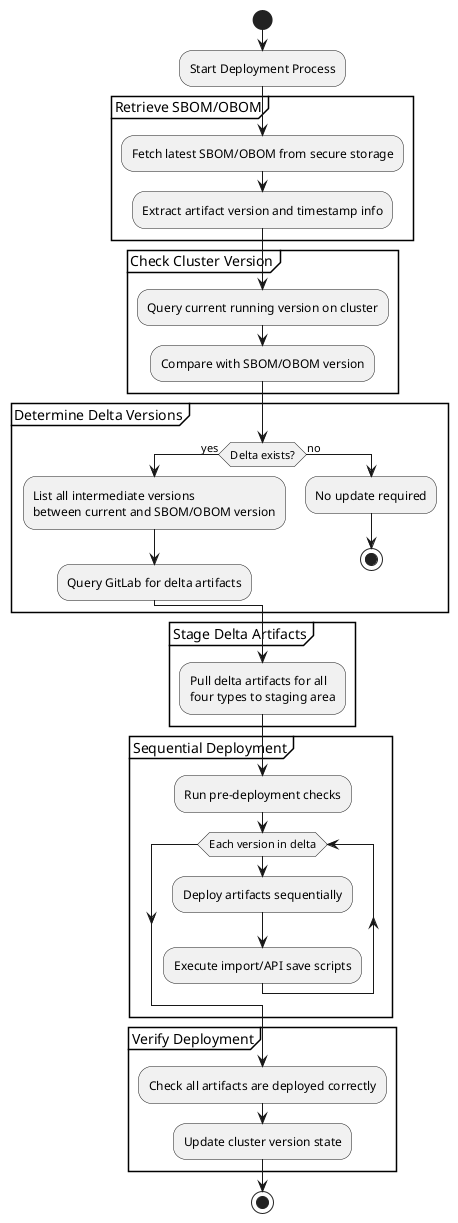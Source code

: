@startuml
skinparam monochrome true

start

:Start Deployment Process;

partition "Retrieve SBOM/OBOM" {
    :Fetch latest SBOM/OBOM from secure storage;
    :Extract artifact version and timestamp info;
}

partition "Check Cluster Version" {
    :Query current running version on cluster;
    :Compare with SBOM/OBOM version;
}

partition "Determine Delta Versions" {
    if (Delta exists?) then (yes)
        :List all intermediate versions\nbetween current and SBOM/OBOM version;
        :Query GitLab for delta artifacts;
    else (no)
        :No update required;
        stop
    endif
}

partition "Stage Delta Artifacts" {
    :Pull delta artifacts for all\nfour types to staging area;
}

partition "Sequential Deployment" {
    :Run pre-deployment checks;
    while (Each version in delta)
        :Deploy artifacts sequentially;
        :Execute import/API save scripts;
    endwhile
}

partition "Verify Deployment" {
    :Check all artifacts are deployed correctly;
    :Update cluster version state;
}

stop
@enduml
